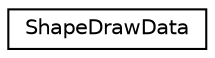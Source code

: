 digraph "Graphical Class Hierarchy"
{
  edge [fontname="Helvetica",fontsize="10",labelfontname="Helvetica",labelfontsize="10"];
  node [fontname="Helvetica",fontsize="10",shape=record];
  rankdir="LR";
  Node1 [label="ShapeDrawData",height=0.2,width=0.4,color="black", fillcolor="white", style="filled",URL="$structShapeDrawData.html",tooltip="Container for rendering properties, primarily colour. "];
}
